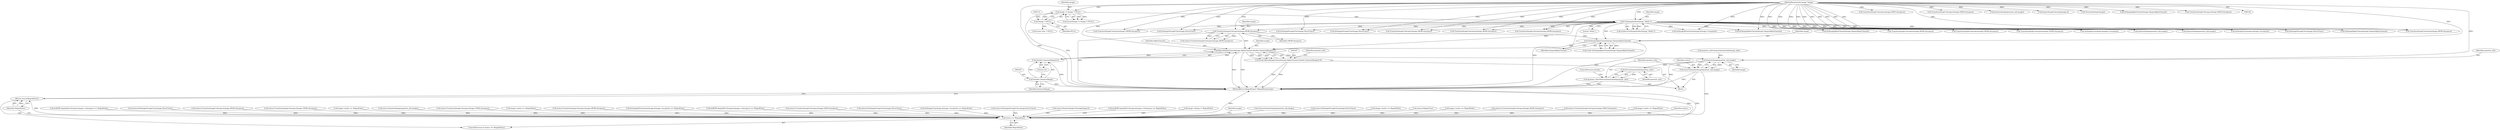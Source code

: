 digraph "0_ImageMagick_d63a3c5729df59f183e9e110d5d8385d17caaad0@pointer" {
"1000348" [label="(Call,BilevelImageChannel(image,AlphaChannel,(double) QuantumRange/2.0))"];
"1000147" [label="(Call,GetImageArtifact(image,\"dither\"))"];
"1000109" [label="(Call,image != (Image *) NULL)"];
"1000101" [label="(MethodParameterIn,Image *image)"];
"1000111" [label="(Call,(Image *) NULL)"];
"1000332" [label="(Call,TransformImageColorspace(image,sRGBColorspace))"];
"1000343" [label="(Call,SetImageAlphaChannel(image,OpaqueAlphaChannel))"];
"1000351" [label="(Call,(double) QuantumRange/2.0)"];
"1000352" [label="(Call,(double) QuantumRange)"];
"1000346" [label="(Call,(void) BilevelImageChannel(image,AlphaChannel,(double) QuantumRange/2.0))"];
"1000362" [label="(Call,QuantizeImage(quantize_info,image))"];
"1000360" [label="(Call,status=QuantizeImage(quantize_info,image))"];
"1000582" [label="(Call,status == MagickFalse)"];
"1000585" [label="(Return,return(MagickFalse);)"];
"1000367" [label="(Call,DestroyQuantizeInfo(quantize_info))"];
"1000365" [label="(Call,quantize_info=DestroyQuantizeInfo(quantize_info))"];
"1000360" [label="(Call,status=QuantizeImage(quantize_info,image))"];
"1000145" [label="(Call,artifact=GetImageArtifact(image,\"dither\"))"];
"1000516" [label="(Call,SetImageStorageClass(image,DirectClass))"];
"1000333" [label="(Identifier,image)"];
"1000332" [label="(Call,TransformImageColorspace(image,sRGBColorspace))"];
"1000417" [label="(Call,IssRGBCompatibleColorspace(image->colorspace) == MagickFalse)"];
"1000436" [label="(Call,SetImageStorageClass(image,DirectClass))"];
"1000330" [label="(Call,status=TransformImageColorspace(image,sRGBColorspace))"];
"1000364" [label="(Identifier,image)"];
"1000346" [label="(Call,(void) BilevelImageChannel(image,AlphaChannel,(double) QuantumRange/2.0))"];
"1000594" [label="(MethodReturn,MagickExport MagickBooleanType)"];
"1000456" [label="(Call,TransformImageColorspace(image,sRGBColorspace))"];
"1000281" [label="(Call,TransformImageColorspace(image,sRGBColorspace))"];
"1000343" [label="(Call,SetImageAlphaChannel(image,OpaqueAlphaChannel))"];
"1000255" [label="(Call,TransformImageColorspace(image,GRAYColorspace))"];
"1000362" [label="(Call,QuantizeImage(quantize_info,image))"];
"1000465" [label="(Call,status=SetImageStorageClass(image,DirectClass))"];
"1000341" [label="(Call,(void) SetImageAlphaChannel(image,OpaqueAlphaChannel))"];
"1000581" [label="(ControlStructure,if (status == MagickFalse))"];
"1000351" [label="(Call,(double) QuantumRange/2.0)"];
"1000500" [label="(Call,TransformImageColorspace(image,sRGBColorspace))"];
"1000179" [label="(Call,TransformImageColorspace(image,GRAYColorspace))"];
"1000279" [label="(Call,status=TransformImageColorspace(image,sRGBColorspace))"];
"1000546" [label="(Call,status=TransformImageColorspace(image,CMYKColorspace))"];
"1000202" [label="(Call,QuantizeImage(quantize_info,image))"];
"1000336" [label="(Call,image->matte == MagickFalse)"];
"1000505" [label="(Call,TransformImageColorspace(image,CMYKColorspace))"];
"1000404" [label="(Call,status=QuantizeImage(quantize_info,image))"];
"1000503" [label="(Call,status=TransformImageColorspace(image,CMYKColorspace))"];
"1000563" [label="(Call,image->matte == MagickFalse)"];
"1000322" [label="(Block,)"];
"1000559" [label="(Call,SetImageStorageClass(image,DirectClass))"];
"1000423" [label="(Call,status=TransformImageColorspace(image,sRGBColorspace))"];
"1000352" [label="(Call,(double) QuantumRange)"];
"1000355" [label="(Literal,2.0)"];
"1000168" [label="(Call,SetImageMonochrome(image,&image->exception) == MagickFalse)"];
"1000273" [label="(Call,IssRGBCompatibleColorspace(image->colorspace) == MagickFalse)"];
"1000147" [label="(Call,GetImageArtifact(image,\"dither\"))"];
"1000253" [label="(Call,status=TransformImageColorspace(image,GRAYColorspace))"];
"1000557" [label="(Call,status=SetImageStorageClass(image,DirectClass))"];
"1000108" [label="(Call,assert(image != (Image *) NULL))"];
"1000109" [label="(Call,image != (Image *) NULL)"];
"1000223" [label="(Call,SetImageGray(image,&image->exception) == MagickFalse)"];
"1000363" [label="(Identifier,quantize_info)"];
"1000349" [label="(Identifier,image)"];
"1000211" [label="(Call,AcquireImageColormap(image,2))"];
"1000153" [label="(Call,(const char *) NULL)"];
"1000110" [label="(Identifier,image)"];
"1000584" [label="(Identifier,MagickFalse)"];
"1000368" [label="(Identifier,quantize_info)"];
"1000113" [label="(Identifier,NULL)"];
"1000514" [label="(Call,status=SetImageStorageClass(image,DirectClass))"];
"1000344" [label="(Identifier,image)"];
"1000548" [label="(Call,TransformImageColorspace(image,CMYKColorspace))"];
"1000209" [label="(Call,status=AcquireImageColormap(image,2))"];
"1000543" [label="(Call,TransformImageColorspace(image,sRGBColorspace))"];
"1000350" [label="(Identifier,AlphaChannel)"];
"1000570" [label="(Call,SetImageAlphaChannel(image,OpaqueAlphaChannel))"];
"1000354" [label="(Identifier,QuantumRange)"];
"1000492" [label="(Call,IssRGBCompatibleColorspace(image->colorspace) == MagickFalse)"];
"1000356" [label="(Call,quantize_info=AcquireQuantizeInfo(image_info))"];
"1000425" [label="(Call,TransformImageColorspace(image,sRGBColorspace))"];
"1000381" [label="(Call,TransformImageColorspace(image,sRGBColorspace))"];
"1000357" [label="(Identifier,quantize_info)"];
"1000184" [label="(Call,NormalizeImage(image))"];
"1000111" [label="(Call,(Image *) NULL)"];
"1000406" [label="(Call,QuantizeImage(quantize_info,image))"];
"1000308" [label="(Call,QuantizeImage(quantize_info,image))"];
"1000585" [label="(Return,return(MagickFalse);)"];
"1000101" [label="(MethodParameterIn,Image *image)"];
"1000365" [label="(Call,quantize_info=DestroyQuantizeInfo(quantize_info))"];
"1000149" [label="(Literal,\"dither\")"];
"1000246" [label="(Call,SetImageGray(image,&image->exception))"];
"1000361" [label="(Identifier,status)"];
"1000366" [label="(Identifier,quantize_info)"];
"1000369" [label="(ControlStructure,break;)"];
"1000266" [label="(Call,SetImageAlphaChannel(image,OpaqueAlphaChannel))"];
"1000115" [label="(Call,image->debug != MagickFalse)"];
"1000348" [label="(Call,BilevelImageChannel(image,AlphaChannel,(double) QuantumRange/2.0))"];
"1000586" [label="(Identifier,MagickFalse)"];
"1000224" [label="(Call,SetImageGray(image,&image->exception))"];
"1000334" [label="(Identifier,sRGBColorspace)"];
"1000233" [label="(Call,TransformImageColorspace(image,GRAYColorspace))"];
"1000589" [label="(Identifier,image)"];
"1000467" [label="(Call,SetImageStorageClass(image,DirectClass))"];
"1000306" [label="(Call,status=QuantizeImage(quantize_info,image))"];
"1000434" [label="(Call,status=SetImageStorageClass(image,DirectClass))"];
"1000385" [label="(Call,image->matte == MagickFalse)"];
"1000148" [label="(Identifier,image)"];
"1000132" [label="(Call,status=MagickTrue)"];
"1000478" [label="(Call,SetImageAlphaChannel(image,OpaqueAlphaChannel))"];
"1000259" [label="(Call,image->matte == MagickFalse)"];
"1000454" [label="(Call,status=TransformImageColorspace(image,sRGBColorspace))"];
"1000367" [label="(Call,DestroyQuantizeInfo(quantize_info))"];
"1000169" [label="(Call,SetImageMonochrome(image,&image->exception))"];
"1000231" [label="(Call,status=TransformImageColorspace(image,GRAYColorspace))"];
"1000471" [label="(Call,image->matte == MagickFalse)"];
"1000583" [label="(Identifier,status)"];
"1000345" [label="(Identifier,OpaqueAlphaChannel)"];
"1000392" [label="(Call,SetImageAlphaChannel(image,OpaqueAlphaChannel))"];
"1000582" [label="(Call,status == MagickFalse)"];
"1000348" -> "1000346"  [label="AST: "];
"1000348" -> "1000351"  [label="CFG: "];
"1000349" -> "1000348"  [label="AST: "];
"1000350" -> "1000348"  [label="AST: "];
"1000351" -> "1000348"  [label="AST: "];
"1000346" -> "1000348"  [label="CFG: "];
"1000348" -> "1000594"  [label="DDG: "];
"1000348" -> "1000594"  [label="DDG: "];
"1000348" -> "1000346"  [label="DDG: "];
"1000348" -> "1000346"  [label="DDG: "];
"1000348" -> "1000346"  [label="DDG: "];
"1000147" -> "1000348"  [label="DDG: "];
"1000332" -> "1000348"  [label="DDG: "];
"1000343" -> "1000348"  [label="DDG: "];
"1000101" -> "1000348"  [label="DDG: "];
"1000351" -> "1000348"  [label="DDG: "];
"1000351" -> "1000348"  [label="DDG: "];
"1000348" -> "1000362"  [label="DDG: "];
"1000147" -> "1000145"  [label="AST: "];
"1000147" -> "1000149"  [label="CFG: "];
"1000148" -> "1000147"  [label="AST: "];
"1000149" -> "1000147"  [label="AST: "];
"1000145" -> "1000147"  [label="CFG: "];
"1000147" -> "1000594"  [label="DDG: "];
"1000147" -> "1000145"  [label="DDG: "];
"1000147" -> "1000145"  [label="DDG: "];
"1000109" -> "1000147"  [label="DDG: "];
"1000101" -> "1000147"  [label="DDG: "];
"1000147" -> "1000169"  [label="DDG: "];
"1000147" -> "1000224"  [label="DDG: "];
"1000147" -> "1000246"  [label="DDG: "];
"1000147" -> "1000281"  [label="DDG: "];
"1000147" -> "1000308"  [label="DDG: "];
"1000147" -> "1000332"  [label="DDG: "];
"1000147" -> "1000343"  [label="DDG: "];
"1000147" -> "1000381"  [label="DDG: "];
"1000147" -> "1000392"  [label="DDG: "];
"1000147" -> "1000406"  [label="DDG: "];
"1000147" -> "1000425"  [label="DDG: "];
"1000147" -> "1000436"  [label="DDG: "];
"1000147" -> "1000456"  [label="DDG: "];
"1000147" -> "1000467"  [label="DDG: "];
"1000147" -> "1000478"  [label="DDG: "];
"1000147" -> "1000500"  [label="DDG: "];
"1000147" -> "1000505"  [label="DDG: "];
"1000147" -> "1000516"  [label="DDG: "];
"1000147" -> "1000543"  [label="DDG: "];
"1000147" -> "1000548"  [label="DDG: "];
"1000147" -> "1000559"  [label="DDG: "];
"1000147" -> "1000570"  [label="DDG: "];
"1000109" -> "1000108"  [label="AST: "];
"1000109" -> "1000111"  [label="CFG: "];
"1000110" -> "1000109"  [label="AST: "];
"1000111" -> "1000109"  [label="AST: "];
"1000108" -> "1000109"  [label="CFG: "];
"1000109" -> "1000594"  [label="DDG: "];
"1000109" -> "1000108"  [label="DDG: "];
"1000109" -> "1000108"  [label="DDG: "];
"1000101" -> "1000109"  [label="DDG: "];
"1000111" -> "1000109"  [label="DDG: "];
"1000101" -> "1000100"  [label="AST: "];
"1000101" -> "1000594"  [label="DDG: "];
"1000101" -> "1000169"  [label="DDG: "];
"1000101" -> "1000179"  [label="DDG: "];
"1000101" -> "1000184"  [label="DDG: "];
"1000101" -> "1000202"  [label="DDG: "];
"1000101" -> "1000211"  [label="DDG: "];
"1000101" -> "1000224"  [label="DDG: "];
"1000101" -> "1000233"  [label="DDG: "];
"1000101" -> "1000246"  [label="DDG: "];
"1000101" -> "1000255"  [label="DDG: "];
"1000101" -> "1000266"  [label="DDG: "];
"1000101" -> "1000281"  [label="DDG: "];
"1000101" -> "1000308"  [label="DDG: "];
"1000101" -> "1000332"  [label="DDG: "];
"1000101" -> "1000343"  [label="DDG: "];
"1000101" -> "1000362"  [label="DDG: "];
"1000101" -> "1000381"  [label="DDG: "];
"1000101" -> "1000392"  [label="DDG: "];
"1000101" -> "1000406"  [label="DDG: "];
"1000101" -> "1000425"  [label="DDG: "];
"1000101" -> "1000436"  [label="DDG: "];
"1000101" -> "1000456"  [label="DDG: "];
"1000101" -> "1000467"  [label="DDG: "];
"1000101" -> "1000478"  [label="DDG: "];
"1000101" -> "1000500"  [label="DDG: "];
"1000101" -> "1000505"  [label="DDG: "];
"1000101" -> "1000516"  [label="DDG: "];
"1000101" -> "1000543"  [label="DDG: "];
"1000101" -> "1000548"  [label="DDG: "];
"1000101" -> "1000559"  [label="DDG: "];
"1000101" -> "1000570"  [label="DDG: "];
"1000111" -> "1000113"  [label="CFG: "];
"1000112" -> "1000111"  [label="AST: "];
"1000113" -> "1000111"  [label="AST: "];
"1000111" -> "1000153"  [label="DDG: "];
"1000332" -> "1000330"  [label="AST: "];
"1000332" -> "1000334"  [label="CFG: "];
"1000333" -> "1000332"  [label="AST: "];
"1000334" -> "1000332"  [label="AST: "];
"1000330" -> "1000332"  [label="CFG: "];
"1000332" -> "1000594"  [label="DDG: "];
"1000332" -> "1000330"  [label="DDG: "];
"1000332" -> "1000330"  [label="DDG: "];
"1000332" -> "1000343"  [label="DDG: "];
"1000343" -> "1000341"  [label="AST: "];
"1000343" -> "1000345"  [label="CFG: "];
"1000344" -> "1000343"  [label="AST: "];
"1000345" -> "1000343"  [label="AST: "];
"1000341" -> "1000343"  [label="CFG: "];
"1000343" -> "1000594"  [label="DDG: "];
"1000343" -> "1000341"  [label="DDG: "];
"1000343" -> "1000341"  [label="DDG: "];
"1000351" -> "1000355"  [label="CFG: "];
"1000352" -> "1000351"  [label="AST: "];
"1000355" -> "1000351"  [label="AST: "];
"1000351" -> "1000594"  [label="DDG: "];
"1000352" -> "1000351"  [label="DDG: "];
"1000352" -> "1000354"  [label="CFG: "];
"1000353" -> "1000352"  [label="AST: "];
"1000354" -> "1000352"  [label="AST: "];
"1000355" -> "1000352"  [label="CFG: "];
"1000352" -> "1000594"  [label="DDG: "];
"1000346" -> "1000322"  [label="AST: "];
"1000347" -> "1000346"  [label="AST: "];
"1000357" -> "1000346"  [label="CFG: "];
"1000346" -> "1000594"  [label="DDG: "];
"1000346" -> "1000594"  [label="DDG: "];
"1000362" -> "1000360"  [label="AST: "];
"1000362" -> "1000364"  [label="CFG: "];
"1000363" -> "1000362"  [label="AST: "];
"1000364" -> "1000362"  [label="AST: "];
"1000360" -> "1000362"  [label="CFG: "];
"1000362" -> "1000594"  [label="DDG: "];
"1000362" -> "1000360"  [label="DDG: "];
"1000362" -> "1000360"  [label="DDG: "];
"1000356" -> "1000362"  [label="DDG: "];
"1000362" -> "1000367"  [label="DDG: "];
"1000360" -> "1000322"  [label="AST: "];
"1000361" -> "1000360"  [label="AST: "];
"1000366" -> "1000360"  [label="CFG: "];
"1000360" -> "1000594"  [label="DDG: "];
"1000360" -> "1000582"  [label="DDG: "];
"1000582" -> "1000581"  [label="AST: "];
"1000582" -> "1000584"  [label="CFG: "];
"1000583" -> "1000582"  [label="AST: "];
"1000584" -> "1000582"  [label="AST: "];
"1000586" -> "1000582"  [label="CFG: "];
"1000589" -> "1000582"  [label="CFG: "];
"1000582" -> "1000594"  [label="DDG: "];
"1000582" -> "1000594"  [label="DDG: "];
"1000582" -> "1000594"  [label="DDG: "];
"1000454" -> "1000582"  [label="DDG: "];
"1000209" -> "1000582"  [label="DDG: "];
"1000279" -> "1000582"  [label="DDG: "];
"1000253" -> "1000582"  [label="DDG: "];
"1000306" -> "1000582"  [label="DDG: "];
"1000514" -> "1000582"  [label="DDG: "];
"1000557" -> "1000582"  [label="DDG: "];
"1000423" -> "1000582"  [label="DDG: "];
"1000132" -> "1000582"  [label="DDG: "];
"1000546" -> "1000582"  [label="DDG: "];
"1000503" -> "1000582"  [label="DDG: "];
"1000465" -> "1000582"  [label="DDG: "];
"1000404" -> "1000582"  [label="DDG: "];
"1000434" -> "1000582"  [label="DDG: "];
"1000231" -> "1000582"  [label="DDG: "];
"1000385" -> "1000582"  [label="DDG: "];
"1000115" -> "1000582"  [label="DDG: "];
"1000259" -> "1000582"  [label="DDG: "];
"1000471" -> "1000582"  [label="DDG: "];
"1000563" -> "1000582"  [label="DDG: "];
"1000336" -> "1000582"  [label="DDG: "];
"1000417" -> "1000582"  [label="DDG: "];
"1000223" -> "1000582"  [label="DDG: "];
"1000273" -> "1000582"  [label="DDG: "];
"1000168" -> "1000582"  [label="DDG: "];
"1000492" -> "1000582"  [label="DDG: "];
"1000582" -> "1000585"  [label="DDG: "];
"1000585" -> "1000581"  [label="AST: "];
"1000585" -> "1000586"  [label="CFG: "];
"1000586" -> "1000585"  [label="AST: "];
"1000594" -> "1000585"  [label="CFG: "];
"1000585" -> "1000594"  [label="DDG: "];
"1000586" -> "1000585"  [label="DDG: "];
"1000367" -> "1000365"  [label="AST: "];
"1000367" -> "1000368"  [label="CFG: "];
"1000368" -> "1000367"  [label="AST: "];
"1000365" -> "1000367"  [label="CFG: "];
"1000367" -> "1000365"  [label="DDG: "];
"1000365" -> "1000322"  [label="AST: "];
"1000366" -> "1000365"  [label="AST: "];
"1000369" -> "1000365"  [label="CFG: "];
"1000365" -> "1000594"  [label="DDG: "];
"1000365" -> "1000594"  [label="DDG: "];
}

